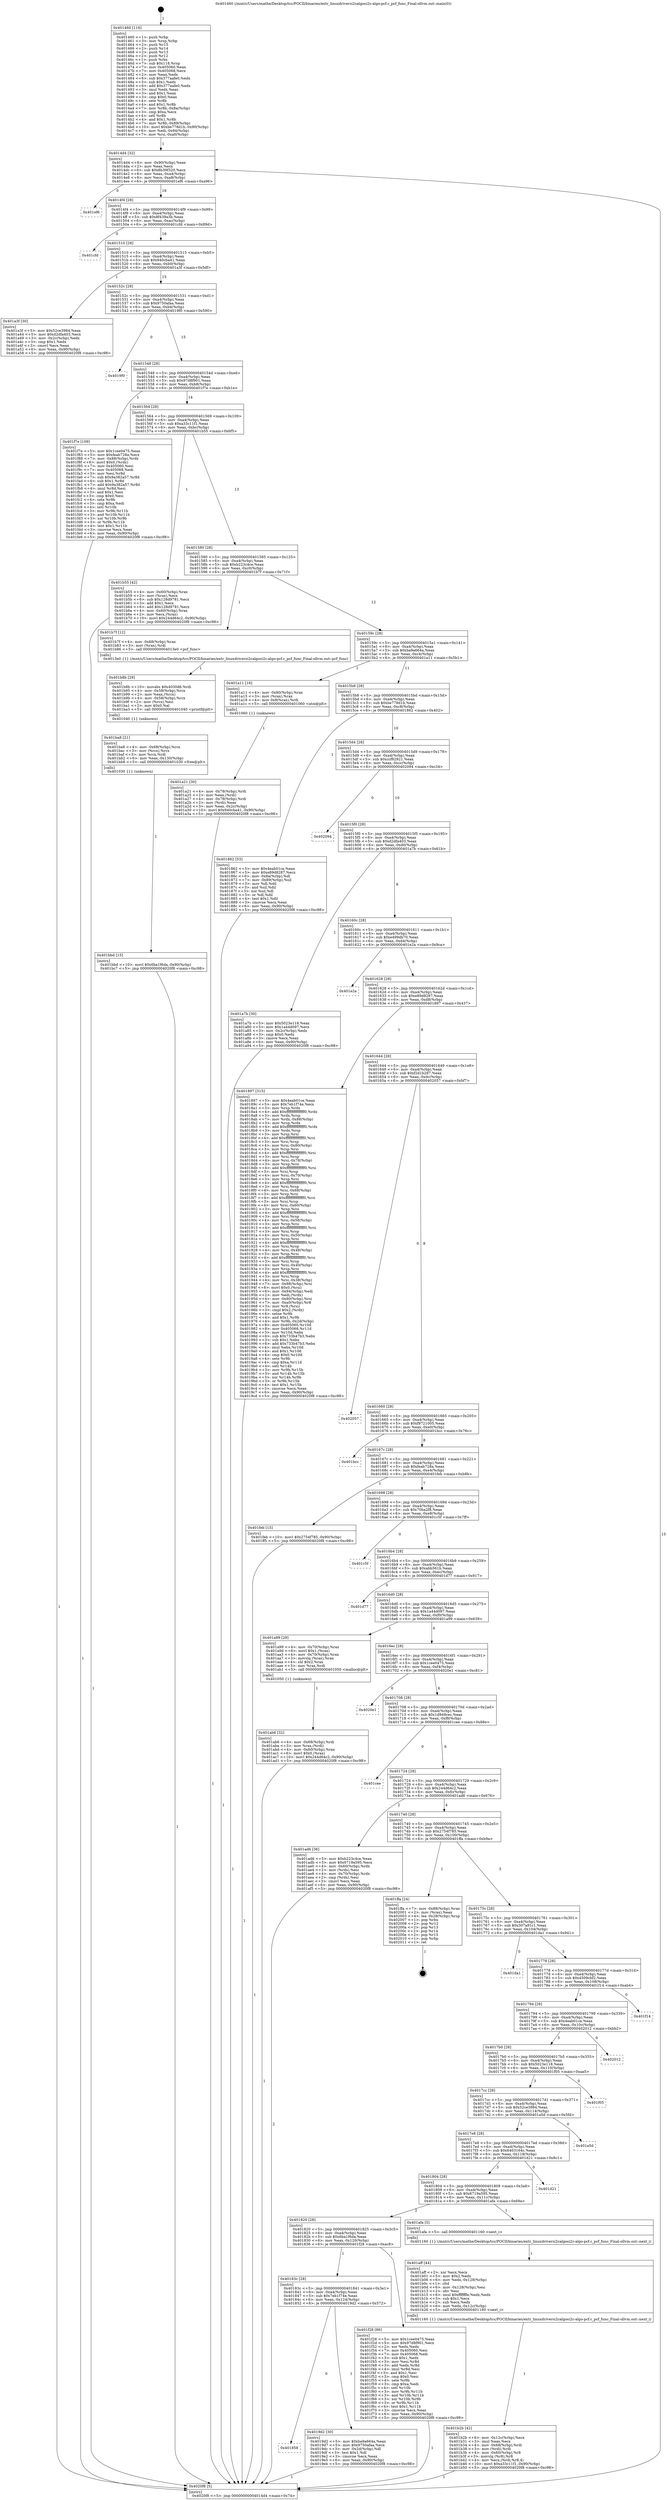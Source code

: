 digraph "0x401460" {
  label = "0x401460 (/mnt/c/Users/mathe/Desktop/tcc/POCII/binaries/extr_linuxdriversi2calgosi2c-algo-pcf.c_pcf_func_Final-ollvm.out::main(0))"
  labelloc = "t"
  node[shape=record]

  Entry [label="",width=0.3,height=0.3,shape=circle,fillcolor=black,style=filled]
  "0x4014d4" [label="{
     0x4014d4 [32]\l
     | [instrs]\l
     &nbsp;&nbsp;0x4014d4 \<+6\>: mov -0x90(%rbp),%eax\l
     &nbsp;&nbsp;0x4014da \<+2\>: mov %eax,%ecx\l
     &nbsp;&nbsp;0x4014dc \<+6\>: sub $0x8b39f320,%ecx\l
     &nbsp;&nbsp;0x4014e2 \<+6\>: mov %eax,-0xa4(%rbp)\l
     &nbsp;&nbsp;0x4014e8 \<+6\>: mov %ecx,-0xa8(%rbp)\l
     &nbsp;&nbsp;0x4014ee \<+6\>: je 0000000000401ef6 \<main+0xa96\>\l
  }"]
  "0x401ef6" [label="{
     0x401ef6\l
  }", style=dashed]
  "0x4014f4" [label="{
     0x4014f4 [28]\l
     | [instrs]\l
     &nbsp;&nbsp;0x4014f4 \<+5\>: jmp 00000000004014f9 \<main+0x99\>\l
     &nbsp;&nbsp;0x4014f9 \<+6\>: mov -0xa4(%rbp),%eax\l
     &nbsp;&nbsp;0x4014ff \<+5\>: sub $0x8f439a3b,%eax\l
     &nbsp;&nbsp;0x401504 \<+6\>: mov %eax,-0xac(%rbp)\l
     &nbsp;&nbsp;0x40150a \<+6\>: je 0000000000401cfd \<main+0x89d\>\l
  }"]
  Exit [label="",width=0.3,height=0.3,shape=circle,fillcolor=black,style=filled,peripheries=2]
  "0x401cfd" [label="{
     0x401cfd\l
  }", style=dashed]
  "0x401510" [label="{
     0x401510 [28]\l
     | [instrs]\l
     &nbsp;&nbsp;0x401510 \<+5\>: jmp 0000000000401515 \<main+0xb5\>\l
     &nbsp;&nbsp;0x401515 \<+6\>: mov -0xa4(%rbp),%eax\l
     &nbsp;&nbsp;0x40151b \<+5\>: sub $0x940cba41,%eax\l
     &nbsp;&nbsp;0x401520 \<+6\>: mov %eax,-0xb0(%rbp)\l
     &nbsp;&nbsp;0x401526 \<+6\>: je 0000000000401a3f \<main+0x5df\>\l
  }"]
  "0x401bbd" [label="{
     0x401bbd [15]\l
     | [instrs]\l
     &nbsp;&nbsp;0x401bbd \<+10\>: movl $0x6ba1f6da,-0x90(%rbp)\l
     &nbsp;&nbsp;0x401bc7 \<+5\>: jmp 00000000004020f8 \<main+0xc98\>\l
  }"]
  "0x401a3f" [label="{
     0x401a3f [30]\l
     | [instrs]\l
     &nbsp;&nbsp;0x401a3f \<+5\>: mov $0x52ce3984,%eax\l
     &nbsp;&nbsp;0x401a44 \<+5\>: mov $0xd2dfa403,%ecx\l
     &nbsp;&nbsp;0x401a49 \<+3\>: mov -0x2c(%rbp),%edx\l
     &nbsp;&nbsp;0x401a4c \<+3\>: cmp $0x1,%edx\l
     &nbsp;&nbsp;0x401a4f \<+3\>: cmovl %ecx,%eax\l
     &nbsp;&nbsp;0x401a52 \<+6\>: mov %eax,-0x90(%rbp)\l
     &nbsp;&nbsp;0x401a58 \<+5\>: jmp 00000000004020f8 \<main+0xc98\>\l
  }"]
  "0x40152c" [label="{
     0x40152c [28]\l
     | [instrs]\l
     &nbsp;&nbsp;0x40152c \<+5\>: jmp 0000000000401531 \<main+0xd1\>\l
     &nbsp;&nbsp;0x401531 \<+6\>: mov -0xa4(%rbp),%eax\l
     &nbsp;&nbsp;0x401537 \<+5\>: sub $0x9750afaa,%eax\l
     &nbsp;&nbsp;0x40153c \<+6\>: mov %eax,-0xb4(%rbp)\l
     &nbsp;&nbsp;0x401542 \<+6\>: je 00000000004019f0 \<main+0x590\>\l
  }"]
  "0x401ba8" [label="{
     0x401ba8 [21]\l
     | [instrs]\l
     &nbsp;&nbsp;0x401ba8 \<+4\>: mov -0x68(%rbp),%rcx\l
     &nbsp;&nbsp;0x401bac \<+3\>: mov (%rcx),%rcx\l
     &nbsp;&nbsp;0x401baf \<+3\>: mov %rcx,%rdi\l
     &nbsp;&nbsp;0x401bb2 \<+6\>: mov %eax,-0x130(%rbp)\l
     &nbsp;&nbsp;0x401bb8 \<+5\>: call 0000000000401030 \<free@plt\>\l
     | [calls]\l
     &nbsp;&nbsp;0x401030 \{1\} (unknown)\l
  }"]
  "0x4019f0" [label="{
     0x4019f0\l
  }", style=dashed]
  "0x401548" [label="{
     0x401548 [28]\l
     | [instrs]\l
     &nbsp;&nbsp;0x401548 \<+5\>: jmp 000000000040154d \<main+0xed\>\l
     &nbsp;&nbsp;0x40154d \<+6\>: mov -0xa4(%rbp),%eax\l
     &nbsp;&nbsp;0x401553 \<+5\>: sub $0x97d8f901,%eax\l
     &nbsp;&nbsp;0x401558 \<+6\>: mov %eax,-0xb8(%rbp)\l
     &nbsp;&nbsp;0x40155e \<+6\>: je 0000000000401f7e \<main+0xb1e\>\l
  }"]
  "0x401b8b" [label="{
     0x401b8b [29]\l
     | [instrs]\l
     &nbsp;&nbsp;0x401b8b \<+10\>: movabs $0x4030d6,%rdi\l
     &nbsp;&nbsp;0x401b95 \<+4\>: mov -0x58(%rbp),%rcx\l
     &nbsp;&nbsp;0x401b99 \<+2\>: mov %eax,(%rcx)\l
     &nbsp;&nbsp;0x401b9b \<+4\>: mov -0x58(%rbp),%rcx\l
     &nbsp;&nbsp;0x401b9f \<+2\>: mov (%rcx),%esi\l
     &nbsp;&nbsp;0x401ba1 \<+2\>: mov $0x0,%al\l
     &nbsp;&nbsp;0x401ba3 \<+5\>: call 0000000000401040 \<printf@plt\>\l
     | [calls]\l
     &nbsp;&nbsp;0x401040 \{1\} (unknown)\l
  }"]
  "0x401f7e" [label="{
     0x401f7e [109]\l
     | [instrs]\l
     &nbsp;&nbsp;0x401f7e \<+5\>: mov $0x1cee0475,%eax\l
     &nbsp;&nbsp;0x401f83 \<+5\>: mov $0xfeab728a,%ecx\l
     &nbsp;&nbsp;0x401f88 \<+7\>: mov -0x88(%rbp),%rdx\l
     &nbsp;&nbsp;0x401f8f \<+6\>: movl $0x0,(%rdx)\l
     &nbsp;&nbsp;0x401f95 \<+7\>: mov 0x405060,%esi\l
     &nbsp;&nbsp;0x401f9c \<+7\>: mov 0x405068,%edi\l
     &nbsp;&nbsp;0x401fa3 \<+3\>: mov %esi,%r8d\l
     &nbsp;&nbsp;0x401fa6 \<+7\>: sub $0x9a382a57,%r8d\l
     &nbsp;&nbsp;0x401fad \<+4\>: sub $0x1,%r8d\l
     &nbsp;&nbsp;0x401fb1 \<+7\>: add $0x9a382a57,%r8d\l
     &nbsp;&nbsp;0x401fb8 \<+4\>: imul %r8d,%esi\l
     &nbsp;&nbsp;0x401fbc \<+3\>: and $0x1,%esi\l
     &nbsp;&nbsp;0x401fbf \<+3\>: cmp $0x0,%esi\l
     &nbsp;&nbsp;0x401fc2 \<+4\>: sete %r9b\l
     &nbsp;&nbsp;0x401fc6 \<+3\>: cmp $0xa,%edi\l
     &nbsp;&nbsp;0x401fc9 \<+4\>: setl %r10b\l
     &nbsp;&nbsp;0x401fcd \<+3\>: mov %r9b,%r11b\l
     &nbsp;&nbsp;0x401fd0 \<+3\>: and %r10b,%r11b\l
     &nbsp;&nbsp;0x401fd3 \<+3\>: xor %r10b,%r9b\l
     &nbsp;&nbsp;0x401fd6 \<+3\>: or %r9b,%r11b\l
     &nbsp;&nbsp;0x401fd9 \<+4\>: test $0x1,%r11b\l
     &nbsp;&nbsp;0x401fdd \<+3\>: cmovne %ecx,%eax\l
     &nbsp;&nbsp;0x401fe0 \<+6\>: mov %eax,-0x90(%rbp)\l
     &nbsp;&nbsp;0x401fe6 \<+5\>: jmp 00000000004020f8 \<main+0xc98\>\l
  }"]
  "0x401564" [label="{
     0x401564 [28]\l
     | [instrs]\l
     &nbsp;&nbsp;0x401564 \<+5\>: jmp 0000000000401569 \<main+0x109\>\l
     &nbsp;&nbsp;0x401569 \<+6\>: mov -0xa4(%rbp),%eax\l
     &nbsp;&nbsp;0x40156f \<+5\>: sub $0xa33c11f1,%eax\l
     &nbsp;&nbsp;0x401574 \<+6\>: mov %eax,-0xbc(%rbp)\l
     &nbsp;&nbsp;0x40157a \<+6\>: je 0000000000401b55 \<main+0x6f5\>\l
  }"]
  "0x401b2b" [label="{
     0x401b2b [42]\l
     | [instrs]\l
     &nbsp;&nbsp;0x401b2b \<+6\>: mov -0x12c(%rbp),%ecx\l
     &nbsp;&nbsp;0x401b31 \<+3\>: imul %eax,%ecx\l
     &nbsp;&nbsp;0x401b34 \<+4\>: mov -0x68(%rbp),%rdi\l
     &nbsp;&nbsp;0x401b38 \<+3\>: mov (%rdi),%rdi\l
     &nbsp;&nbsp;0x401b3b \<+4\>: mov -0x60(%rbp),%r8\l
     &nbsp;&nbsp;0x401b3f \<+3\>: movslq (%r8),%r8\l
     &nbsp;&nbsp;0x401b42 \<+4\>: mov %ecx,(%rdi,%r8,4)\l
     &nbsp;&nbsp;0x401b46 \<+10\>: movl $0xa33c11f1,-0x90(%rbp)\l
     &nbsp;&nbsp;0x401b50 \<+5\>: jmp 00000000004020f8 \<main+0xc98\>\l
  }"]
  "0x401b55" [label="{
     0x401b55 [42]\l
     | [instrs]\l
     &nbsp;&nbsp;0x401b55 \<+4\>: mov -0x60(%rbp),%rax\l
     &nbsp;&nbsp;0x401b59 \<+2\>: mov (%rax),%ecx\l
     &nbsp;&nbsp;0x401b5b \<+6\>: sub $0x128d9781,%ecx\l
     &nbsp;&nbsp;0x401b61 \<+3\>: add $0x1,%ecx\l
     &nbsp;&nbsp;0x401b64 \<+6\>: add $0x128d9781,%ecx\l
     &nbsp;&nbsp;0x401b6a \<+4\>: mov -0x60(%rbp),%rax\l
     &nbsp;&nbsp;0x401b6e \<+2\>: mov %ecx,(%rax)\l
     &nbsp;&nbsp;0x401b70 \<+10\>: movl $0x244d64c2,-0x90(%rbp)\l
     &nbsp;&nbsp;0x401b7a \<+5\>: jmp 00000000004020f8 \<main+0xc98\>\l
  }"]
  "0x401580" [label="{
     0x401580 [28]\l
     | [instrs]\l
     &nbsp;&nbsp;0x401580 \<+5\>: jmp 0000000000401585 \<main+0x125\>\l
     &nbsp;&nbsp;0x401585 \<+6\>: mov -0xa4(%rbp),%eax\l
     &nbsp;&nbsp;0x40158b \<+5\>: sub $0xb223c4ce,%eax\l
     &nbsp;&nbsp;0x401590 \<+6\>: mov %eax,-0xc0(%rbp)\l
     &nbsp;&nbsp;0x401596 \<+6\>: je 0000000000401b7f \<main+0x71f\>\l
  }"]
  "0x401aff" [label="{
     0x401aff [44]\l
     | [instrs]\l
     &nbsp;&nbsp;0x401aff \<+2\>: xor %ecx,%ecx\l
     &nbsp;&nbsp;0x401b01 \<+5\>: mov $0x2,%edx\l
     &nbsp;&nbsp;0x401b06 \<+6\>: mov %edx,-0x128(%rbp)\l
     &nbsp;&nbsp;0x401b0c \<+1\>: cltd\l
     &nbsp;&nbsp;0x401b0d \<+6\>: mov -0x128(%rbp),%esi\l
     &nbsp;&nbsp;0x401b13 \<+2\>: idiv %esi\l
     &nbsp;&nbsp;0x401b15 \<+6\>: imul $0xfffffffe,%edx,%edx\l
     &nbsp;&nbsp;0x401b1b \<+3\>: sub $0x1,%ecx\l
     &nbsp;&nbsp;0x401b1e \<+2\>: sub %ecx,%edx\l
     &nbsp;&nbsp;0x401b20 \<+6\>: mov %edx,-0x12c(%rbp)\l
     &nbsp;&nbsp;0x401b26 \<+5\>: call 0000000000401160 \<next_i\>\l
     | [calls]\l
     &nbsp;&nbsp;0x401160 \{1\} (/mnt/c/Users/mathe/Desktop/tcc/POCII/binaries/extr_linuxdriversi2calgosi2c-algo-pcf.c_pcf_func_Final-ollvm.out::next_i)\l
  }"]
  "0x401b7f" [label="{
     0x401b7f [12]\l
     | [instrs]\l
     &nbsp;&nbsp;0x401b7f \<+4\>: mov -0x68(%rbp),%rax\l
     &nbsp;&nbsp;0x401b83 \<+3\>: mov (%rax),%rdi\l
     &nbsp;&nbsp;0x401b86 \<+5\>: call 00000000004013e0 \<pcf_func\>\l
     | [calls]\l
     &nbsp;&nbsp;0x4013e0 \{1\} (/mnt/c/Users/mathe/Desktop/tcc/POCII/binaries/extr_linuxdriversi2calgosi2c-algo-pcf.c_pcf_func_Final-ollvm.out::pcf_func)\l
  }"]
  "0x40159c" [label="{
     0x40159c [28]\l
     | [instrs]\l
     &nbsp;&nbsp;0x40159c \<+5\>: jmp 00000000004015a1 \<main+0x141\>\l
     &nbsp;&nbsp;0x4015a1 \<+6\>: mov -0xa4(%rbp),%eax\l
     &nbsp;&nbsp;0x4015a7 \<+5\>: sub $0xba9a664a,%eax\l
     &nbsp;&nbsp;0x4015ac \<+6\>: mov %eax,-0xc4(%rbp)\l
     &nbsp;&nbsp;0x4015b2 \<+6\>: je 0000000000401a11 \<main+0x5b1\>\l
  }"]
  "0x401ab6" [label="{
     0x401ab6 [32]\l
     | [instrs]\l
     &nbsp;&nbsp;0x401ab6 \<+4\>: mov -0x68(%rbp),%rdi\l
     &nbsp;&nbsp;0x401aba \<+3\>: mov %rax,(%rdi)\l
     &nbsp;&nbsp;0x401abd \<+4\>: mov -0x60(%rbp),%rax\l
     &nbsp;&nbsp;0x401ac1 \<+6\>: movl $0x0,(%rax)\l
     &nbsp;&nbsp;0x401ac7 \<+10\>: movl $0x244d64c2,-0x90(%rbp)\l
     &nbsp;&nbsp;0x401ad1 \<+5\>: jmp 00000000004020f8 \<main+0xc98\>\l
  }"]
  "0x401a11" [label="{
     0x401a11 [16]\l
     | [instrs]\l
     &nbsp;&nbsp;0x401a11 \<+4\>: mov -0x80(%rbp),%rax\l
     &nbsp;&nbsp;0x401a15 \<+3\>: mov (%rax),%rax\l
     &nbsp;&nbsp;0x401a18 \<+4\>: mov 0x8(%rax),%rdi\l
     &nbsp;&nbsp;0x401a1c \<+5\>: call 0000000000401060 \<atoi@plt\>\l
     | [calls]\l
     &nbsp;&nbsp;0x401060 \{1\} (unknown)\l
  }"]
  "0x4015b8" [label="{
     0x4015b8 [28]\l
     | [instrs]\l
     &nbsp;&nbsp;0x4015b8 \<+5\>: jmp 00000000004015bd \<main+0x15d\>\l
     &nbsp;&nbsp;0x4015bd \<+6\>: mov -0xa4(%rbp),%eax\l
     &nbsp;&nbsp;0x4015c3 \<+5\>: sub $0xbe778d1b,%eax\l
     &nbsp;&nbsp;0x4015c8 \<+6\>: mov %eax,-0xc8(%rbp)\l
     &nbsp;&nbsp;0x4015ce \<+6\>: je 0000000000401862 \<main+0x402\>\l
  }"]
  "0x401a21" [label="{
     0x401a21 [30]\l
     | [instrs]\l
     &nbsp;&nbsp;0x401a21 \<+4\>: mov -0x78(%rbp),%rdi\l
     &nbsp;&nbsp;0x401a25 \<+2\>: mov %eax,(%rdi)\l
     &nbsp;&nbsp;0x401a27 \<+4\>: mov -0x78(%rbp),%rdi\l
     &nbsp;&nbsp;0x401a2b \<+2\>: mov (%rdi),%eax\l
     &nbsp;&nbsp;0x401a2d \<+3\>: mov %eax,-0x2c(%rbp)\l
     &nbsp;&nbsp;0x401a30 \<+10\>: movl $0x940cba41,-0x90(%rbp)\l
     &nbsp;&nbsp;0x401a3a \<+5\>: jmp 00000000004020f8 \<main+0xc98\>\l
  }"]
  "0x401862" [label="{
     0x401862 [53]\l
     | [instrs]\l
     &nbsp;&nbsp;0x401862 \<+5\>: mov $0x4eab01ce,%eax\l
     &nbsp;&nbsp;0x401867 \<+5\>: mov $0xe89d8287,%ecx\l
     &nbsp;&nbsp;0x40186c \<+6\>: mov -0x8a(%rbp),%dl\l
     &nbsp;&nbsp;0x401872 \<+7\>: mov -0x89(%rbp),%sil\l
     &nbsp;&nbsp;0x401879 \<+3\>: mov %dl,%dil\l
     &nbsp;&nbsp;0x40187c \<+3\>: and %sil,%dil\l
     &nbsp;&nbsp;0x40187f \<+3\>: xor %sil,%dl\l
     &nbsp;&nbsp;0x401882 \<+3\>: or %dl,%dil\l
     &nbsp;&nbsp;0x401885 \<+4\>: test $0x1,%dil\l
     &nbsp;&nbsp;0x401889 \<+3\>: cmovne %ecx,%eax\l
     &nbsp;&nbsp;0x40188c \<+6\>: mov %eax,-0x90(%rbp)\l
     &nbsp;&nbsp;0x401892 \<+5\>: jmp 00000000004020f8 \<main+0xc98\>\l
  }"]
  "0x4015d4" [label="{
     0x4015d4 [28]\l
     | [instrs]\l
     &nbsp;&nbsp;0x4015d4 \<+5\>: jmp 00000000004015d9 \<main+0x179\>\l
     &nbsp;&nbsp;0x4015d9 \<+6\>: mov -0xa4(%rbp),%eax\l
     &nbsp;&nbsp;0x4015df \<+5\>: sub $0xccf82921,%eax\l
     &nbsp;&nbsp;0x4015e4 \<+6\>: mov %eax,-0xcc(%rbp)\l
     &nbsp;&nbsp;0x4015ea \<+6\>: je 0000000000402094 \<main+0xc34\>\l
  }"]
  "0x4020f8" [label="{
     0x4020f8 [5]\l
     | [instrs]\l
     &nbsp;&nbsp;0x4020f8 \<+5\>: jmp 00000000004014d4 \<main+0x74\>\l
  }"]
  "0x401460" [label="{
     0x401460 [116]\l
     | [instrs]\l
     &nbsp;&nbsp;0x401460 \<+1\>: push %rbp\l
     &nbsp;&nbsp;0x401461 \<+3\>: mov %rsp,%rbp\l
     &nbsp;&nbsp;0x401464 \<+2\>: push %r15\l
     &nbsp;&nbsp;0x401466 \<+2\>: push %r14\l
     &nbsp;&nbsp;0x401468 \<+2\>: push %r13\l
     &nbsp;&nbsp;0x40146a \<+2\>: push %r12\l
     &nbsp;&nbsp;0x40146c \<+1\>: push %rbx\l
     &nbsp;&nbsp;0x40146d \<+7\>: sub $0x118,%rsp\l
     &nbsp;&nbsp;0x401474 \<+7\>: mov 0x405060,%eax\l
     &nbsp;&nbsp;0x40147b \<+7\>: mov 0x405068,%ecx\l
     &nbsp;&nbsp;0x401482 \<+2\>: mov %eax,%edx\l
     &nbsp;&nbsp;0x401484 \<+6\>: sub $0x377aafe0,%edx\l
     &nbsp;&nbsp;0x40148a \<+3\>: sub $0x1,%edx\l
     &nbsp;&nbsp;0x40148d \<+6\>: add $0x377aafe0,%edx\l
     &nbsp;&nbsp;0x401493 \<+3\>: imul %edx,%eax\l
     &nbsp;&nbsp;0x401496 \<+3\>: and $0x1,%eax\l
     &nbsp;&nbsp;0x401499 \<+3\>: cmp $0x0,%eax\l
     &nbsp;&nbsp;0x40149c \<+4\>: sete %r8b\l
     &nbsp;&nbsp;0x4014a0 \<+4\>: and $0x1,%r8b\l
     &nbsp;&nbsp;0x4014a4 \<+7\>: mov %r8b,-0x8a(%rbp)\l
     &nbsp;&nbsp;0x4014ab \<+3\>: cmp $0xa,%ecx\l
     &nbsp;&nbsp;0x4014ae \<+4\>: setl %r8b\l
     &nbsp;&nbsp;0x4014b2 \<+4\>: and $0x1,%r8b\l
     &nbsp;&nbsp;0x4014b6 \<+7\>: mov %r8b,-0x89(%rbp)\l
     &nbsp;&nbsp;0x4014bd \<+10\>: movl $0xbe778d1b,-0x90(%rbp)\l
     &nbsp;&nbsp;0x4014c7 \<+6\>: mov %edi,-0x94(%rbp)\l
     &nbsp;&nbsp;0x4014cd \<+7\>: mov %rsi,-0xa0(%rbp)\l
  }"]
  "0x401858" [label="{
     0x401858\l
  }", style=dashed]
  "0x402094" [label="{
     0x402094\l
  }", style=dashed]
  "0x4015f0" [label="{
     0x4015f0 [28]\l
     | [instrs]\l
     &nbsp;&nbsp;0x4015f0 \<+5\>: jmp 00000000004015f5 \<main+0x195\>\l
     &nbsp;&nbsp;0x4015f5 \<+6\>: mov -0xa4(%rbp),%eax\l
     &nbsp;&nbsp;0x4015fb \<+5\>: sub $0xd2dfa403,%eax\l
     &nbsp;&nbsp;0x401600 \<+6\>: mov %eax,-0xd0(%rbp)\l
     &nbsp;&nbsp;0x401606 \<+6\>: je 0000000000401a7b \<main+0x61b\>\l
  }"]
  "0x4019d2" [label="{
     0x4019d2 [30]\l
     | [instrs]\l
     &nbsp;&nbsp;0x4019d2 \<+5\>: mov $0xba9a664a,%eax\l
     &nbsp;&nbsp;0x4019d7 \<+5\>: mov $0x9750afaa,%ecx\l
     &nbsp;&nbsp;0x4019dc \<+3\>: mov -0x2d(%rbp),%dl\l
     &nbsp;&nbsp;0x4019df \<+3\>: test $0x1,%dl\l
     &nbsp;&nbsp;0x4019e2 \<+3\>: cmovne %ecx,%eax\l
     &nbsp;&nbsp;0x4019e5 \<+6\>: mov %eax,-0x90(%rbp)\l
     &nbsp;&nbsp;0x4019eb \<+5\>: jmp 00000000004020f8 \<main+0xc98\>\l
  }"]
  "0x401a7b" [label="{
     0x401a7b [30]\l
     | [instrs]\l
     &nbsp;&nbsp;0x401a7b \<+5\>: mov $0x5023e118,%eax\l
     &nbsp;&nbsp;0x401a80 \<+5\>: mov $0x1a44d097,%ecx\l
     &nbsp;&nbsp;0x401a85 \<+3\>: mov -0x2c(%rbp),%edx\l
     &nbsp;&nbsp;0x401a88 \<+3\>: cmp $0x0,%edx\l
     &nbsp;&nbsp;0x401a8b \<+3\>: cmove %ecx,%eax\l
     &nbsp;&nbsp;0x401a8e \<+6\>: mov %eax,-0x90(%rbp)\l
     &nbsp;&nbsp;0x401a94 \<+5\>: jmp 00000000004020f8 \<main+0xc98\>\l
  }"]
  "0x40160c" [label="{
     0x40160c [28]\l
     | [instrs]\l
     &nbsp;&nbsp;0x40160c \<+5\>: jmp 0000000000401611 \<main+0x1b1\>\l
     &nbsp;&nbsp;0x401611 \<+6\>: mov -0xa4(%rbp),%eax\l
     &nbsp;&nbsp;0x401617 \<+5\>: sub $0xe499db70,%eax\l
     &nbsp;&nbsp;0x40161c \<+6\>: mov %eax,-0xd4(%rbp)\l
     &nbsp;&nbsp;0x401622 \<+6\>: je 0000000000401e2a \<main+0x9ca\>\l
  }"]
  "0x40183c" [label="{
     0x40183c [28]\l
     | [instrs]\l
     &nbsp;&nbsp;0x40183c \<+5\>: jmp 0000000000401841 \<main+0x3e1\>\l
     &nbsp;&nbsp;0x401841 \<+6\>: mov -0xa4(%rbp),%eax\l
     &nbsp;&nbsp;0x401847 \<+5\>: sub $0x7eb1f74e,%eax\l
     &nbsp;&nbsp;0x40184c \<+6\>: mov %eax,-0x124(%rbp)\l
     &nbsp;&nbsp;0x401852 \<+6\>: je 00000000004019d2 \<main+0x572\>\l
  }"]
  "0x401e2a" [label="{
     0x401e2a\l
  }", style=dashed]
  "0x401628" [label="{
     0x401628 [28]\l
     | [instrs]\l
     &nbsp;&nbsp;0x401628 \<+5\>: jmp 000000000040162d \<main+0x1cd\>\l
     &nbsp;&nbsp;0x40162d \<+6\>: mov -0xa4(%rbp),%eax\l
     &nbsp;&nbsp;0x401633 \<+5\>: sub $0xe89d8287,%eax\l
     &nbsp;&nbsp;0x401638 \<+6\>: mov %eax,-0xd8(%rbp)\l
     &nbsp;&nbsp;0x40163e \<+6\>: je 0000000000401897 \<main+0x437\>\l
  }"]
  "0x401f28" [label="{
     0x401f28 [86]\l
     | [instrs]\l
     &nbsp;&nbsp;0x401f28 \<+5\>: mov $0x1cee0475,%eax\l
     &nbsp;&nbsp;0x401f2d \<+5\>: mov $0x97d8f901,%ecx\l
     &nbsp;&nbsp;0x401f32 \<+2\>: xor %edx,%edx\l
     &nbsp;&nbsp;0x401f34 \<+7\>: mov 0x405060,%esi\l
     &nbsp;&nbsp;0x401f3b \<+7\>: mov 0x405068,%edi\l
     &nbsp;&nbsp;0x401f42 \<+3\>: sub $0x1,%edx\l
     &nbsp;&nbsp;0x401f45 \<+3\>: mov %esi,%r8d\l
     &nbsp;&nbsp;0x401f48 \<+3\>: add %edx,%r8d\l
     &nbsp;&nbsp;0x401f4b \<+4\>: imul %r8d,%esi\l
     &nbsp;&nbsp;0x401f4f \<+3\>: and $0x1,%esi\l
     &nbsp;&nbsp;0x401f52 \<+3\>: cmp $0x0,%esi\l
     &nbsp;&nbsp;0x401f55 \<+4\>: sete %r9b\l
     &nbsp;&nbsp;0x401f59 \<+3\>: cmp $0xa,%edi\l
     &nbsp;&nbsp;0x401f5c \<+4\>: setl %r10b\l
     &nbsp;&nbsp;0x401f60 \<+3\>: mov %r9b,%r11b\l
     &nbsp;&nbsp;0x401f63 \<+3\>: and %r10b,%r11b\l
     &nbsp;&nbsp;0x401f66 \<+3\>: xor %r10b,%r9b\l
     &nbsp;&nbsp;0x401f69 \<+3\>: or %r9b,%r11b\l
     &nbsp;&nbsp;0x401f6c \<+4\>: test $0x1,%r11b\l
     &nbsp;&nbsp;0x401f70 \<+3\>: cmovne %ecx,%eax\l
     &nbsp;&nbsp;0x401f73 \<+6\>: mov %eax,-0x90(%rbp)\l
     &nbsp;&nbsp;0x401f79 \<+5\>: jmp 00000000004020f8 \<main+0xc98\>\l
  }"]
  "0x401897" [label="{
     0x401897 [315]\l
     | [instrs]\l
     &nbsp;&nbsp;0x401897 \<+5\>: mov $0x4eab01ce,%eax\l
     &nbsp;&nbsp;0x40189c \<+5\>: mov $0x7eb1f74e,%ecx\l
     &nbsp;&nbsp;0x4018a1 \<+3\>: mov %rsp,%rdx\l
     &nbsp;&nbsp;0x4018a4 \<+4\>: add $0xfffffffffffffff0,%rdx\l
     &nbsp;&nbsp;0x4018a8 \<+3\>: mov %rdx,%rsp\l
     &nbsp;&nbsp;0x4018ab \<+7\>: mov %rdx,-0x88(%rbp)\l
     &nbsp;&nbsp;0x4018b2 \<+3\>: mov %rsp,%rdx\l
     &nbsp;&nbsp;0x4018b5 \<+4\>: add $0xfffffffffffffff0,%rdx\l
     &nbsp;&nbsp;0x4018b9 \<+3\>: mov %rdx,%rsp\l
     &nbsp;&nbsp;0x4018bc \<+3\>: mov %rsp,%rsi\l
     &nbsp;&nbsp;0x4018bf \<+4\>: add $0xfffffffffffffff0,%rsi\l
     &nbsp;&nbsp;0x4018c3 \<+3\>: mov %rsi,%rsp\l
     &nbsp;&nbsp;0x4018c6 \<+4\>: mov %rsi,-0x80(%rbp)\l
     &nbsp;&nbsp;0x4018ca \<+3\>: mov %rsp,%rsi\l
     &nbsp;&nbsp;0x4018cd \<+4\>: add $0xfffffffffffffff0,%rsi\l
     &nbsp;&nbsp;0x4018d1 \<+3\>: mov %rsi,%rsp\l
     &nbsp;&nbsp;0x4018d4 \<+4\>: mov %rsi,-0x78(%rbp)\l
     &nbsp;&nbsp;0x4018d8 \<+3\>: mov %rsp,%rsi\l
     &nbsp;&nbsp;0x4018db \<+4\>: add $0xfffffffffffffff0,%rsi\l
     &nbsp;&nbsp;0x4018df \<+3\>: mov %rsi,%rsp\l
     &nbsp;&nbsp;0x4018e2 \<+4\>: mov %rsi,-0x70(%rbp)\l
     &nbsp;&nbsp;0x4018e6 \<+3\>: mov %rsp,%rsi\l
     &nbsp;&nbsp;0x4018e9 \<+4\>: add $0xfffffffffffffff0,%rsi\l
     &nbsp;&nbsp;0x4018ed \<+3\>: mov %rsi,%rsp\l
     &nbsp;&nbsp;0x4018f0 \<+4\>: mov %rsi,-0x68(%rbp)\l
     &nbsp;&nbsp;0x4018f4 \<+3\>: mov %rsp,%rsi\l
     &nbsp;&nbsp;0x4018f7 \<+4\>: add $0xfffffffffffffff0,%rsi\l
     &nbsp;&nbsp;0x4018fb \<+3\>: mov %rsi,%rsp\l
     &nbsp;&nbsp;0x4018fe \<+4\>: mov %rsi,-0x60(%rbp)\l
     &nbsp;&nbsp;0x401902 \<+3\>: mov %rsp,%rsi\l
     &nbsp;&nbsp;0x401905 \<+4\>: add $0xfffffffffffffff0,%rsi\l
     &nbsp;&nbsp;0x401909 \<+3\>: mov %rsi,%rsp\l
     &nbsp;&nbsp;0x40190c \<+4\>: mov %rsi,-0x58(%rbp)\l
     &nbsp;&nbsp;0x401910 \<+3\>: mov %rsp,%rsi\l
     &nbsp;&nbsp;0x401913 \<+4\>: add $0xfffffffffffffff0,%rsi\l
     &nbsp;&nbsp;0x401917 \<+3\>: mov %rsi,%rsp\l
     &nbsp;&nbsp;0x40191a \<+4\>: mov %rsi,-0x50(%rbp)\l
     &nbsp;&nbsp;0x40191e \<+3\>: mov %rsp,%rsi\l
     &nbsp;&nbsp;0x401921 \<+4\>: add $0xfffffffffffffff0,%rsi\l
     &nbsp;&nbsp;0x401925 \<+3\>: mov %rsi,%rsp\l
     &nbsp;&nbsp;0x401928 \<+4\>: mov %rsi,-0x48(%rbp)\l
     &nbsp;&nbsp;0x40192c \<+3\>: mov %rsp,%rsi\l
     &nbsp;&nbsp;0x40192f \<+4\>: add $0xfffffffffffffff0,%rsi\l
     &nbsp;&nbsp;0x401933 \<+3\>: mov %rsi,%rsp\l
     &nbsp;&nbsp;0x401936 \<+4\>: mov %rsi,-0x40(%rbp)\l
     &nbsp;&nbsp;0x40193a \<+3\>: mov %rsp,%rsi\l
     &nbsp;&nbsp;0x40193d \<+4\>: add $0xfffffffffffffff0,%rsi\l
     &nbsp;&nbsp;0x401941 \<+3\>: mov %rsi,%rsp\l
     &nbsp;&nbsp;0x401944 \<+4\>: mov %rsi,-0x38(%rbp)\l
     &nbsp;&nbsp;0x401948 \<+7\>: mov -0x88(%rbp),%rsi\l
     &nbsp;&nbsp;0x40194f \<+6\>: movl $0x0,(%rsi)\l
     &nbsp;&nbsp;0x401955 \<+6\>: mov -0x94(%rbp),%edi\l
     &nbsp;&nbsp;0x40195b \<+2\>: mov %edi,(%rdx)\l
     &nbsp;&nbsp;0x40195d \<+4\>: mov -0x80(%rbp),%rsi\l
     &nbsp;&nbsp;0x401961 \<+7\>: mov -0xa0(%rbp),%r8\l
     &nbsp;&nbsp;0x401968 \<+3\>: mov %r8,(%rsi)\l
     &nbsp;&nbsp;0x40196b \<+3\>: cmpl $0x2,(%rdx)\l
     &nbsp;&nbsp;0x40196e \<+4\>: setne %r9b\l
     &nbsp;&nbsp;0x401972 \<+4\>: and $0x1,%r9b\l
     &nbsp;&nbsp;0x401976 \<+4\>: mov %r9b,-0x2d(%rbp)\l
     &nbsp;&nbsp;0x40197a \<+8\>: mov 0x405060,%r10d\l
     &nbsp;&nbsp;0x401982 \<+8\>: mov 0x405068,%r11d\l
     &nbsp;&nbsp;0x40198a \<+3\>: mov %r10d,%ebx\l
     &nbsp;&nbsp;0x40198d \<+6\>: sub $0x733b47b3,%ebx\l
     &nbsp;&nbsp;0x401993 \<+3\>: sub $0x1,%ebx\l
     &nbsp;&nbsp;0x401996 \<+6\>: add $0x733b47b3,%ebx\l
     &nbsp;&nbsp;0x40199c \<+4\>: imul %ebx,%r10d\l
     &nbsp;&nbsp;0x4019a0 \<+4\>: and $0x1,%r10d\l
     &nbsp;&nbsp;0x4019a4 \<+4\>: cmp $0x0,%r10d\l
     &nbsp;&nbsp;0x4019a8 \<+4\>: sete %r9b\l
     &nbsp;&nbsp;0x4019ac \<+4\>: cmp $0xa,%r11d\l
     &nbsp;&nbsp;0x4019b0 \<+4\>: setl %r14b\l
     &nbsp;&nbsp;0x4019b4 \<+3\>: mov %r9b,%r15b\l
     &nbsp;&nbsp;0x4019b7 \<+3\>: and %r14b,%r15b\l
     &nbsp;&nbsp;0x4019ba \<+3\>: xor %r14b,%r9b\l
     &nbsp;&nbsp;0x4019bd \<+3\>: or %r9b,%r15b\l
     &nbsp;&nbsp;0x4019c0 \<+4\>: test $0x1,%r15b\l
     &nbsp;&nbsp;0x4019c4 \<+3\>: cmovne %ecx,%eax\l
     &nbsp;&nbsp;0x4019c7 \<+6\>: mov %eax,-0x90(%rbp)\l
     &nbsp;&nbsp;0x4019cd \<+5\>: jmp 00000000004020f8 \<main+0xc98\>\l
  }"]
  "0x401644" [label="{
     0x401644 [28]\l
     | [instrs]\l
     &nbsp;&nbsp;0x401644 \<+5\>: jmp 0000000000401649 \<main+0x1e9\>\l
     &nbsp;&nbsp;0x401649 \<+6\>: mov -0xa4(%rbp),%eax\l
     &nbsp;&nbsp;0x40164f \<+5\>: sub $0xf2d1b287,%eax\l
     &nbsp;&nbsp;0x401654 \<+6\>: mov %eax,-0xdc(%rbp)\l
     &nbsp;&nbsp;0x40165a \<+6\>: je 0000000000402057 \<main+0xbf7\>\l
  }"]
  "0x401820" [label="{
     0x401820 [28]\l
     | [instrs]\l
     &nbsp;&nbsp;0x401820 \<+5\>: jmp 0000000000401825 \<main+0x3c5\>\l
     &nbsp;&nbsp;0x401825 \<+6\>: mov -0xa4(%rbp),%eax\l
     &nbsp;&nbsp;0x40182b \<+5\>: sub $0x6ba1f6da,%eax\l
     &nbsp;&nbsp;0x401830 \<+6\>: mov %eax,-0x120(%rbp)\l
     &nbsp;&nbsp;0x401836 \<+6\>: je 0000000000401f28 \<main+0xac8\>\l
  }"]
  "0x401afa" [label="{
     0x401afa [5]\l
     | [instrs]\l
     &nbsp;&nbsp;0x401afa \<+5\>: call 0000000000401160 \<next_i\>\l
     | [calls]\l
     &nbsp;&nbsp;0x401160 \{1\} (/mnt/c/Users/mathe/Desktop/tcc/POCII/binaries/extr_linuxdriversi2calgosi2c-algo-pcf.c_pcf_func_Final-ollvm.out::next_i)\l
  }"]
  "0x402057" [label="{
     0x402057\l
  }", style=dashed]
  "0x401660" [label="{
     0x401660 [28]\l
     | [instrs]\l
     &nbsp;&nbsp;0x401660 \<+5\>: jmp 0000000000401665 \<main+0x205\>\l
     &nbsp;&nbsp;0x401665 \<+6\>: mov -0xa4(%rbp),%eax\l
     &nbsp;&nbsp;0x40166b \<+5\>: sub $0xf9721005,%eax\l
     &nbsp;&nbsp;0x401670 \<+6\>: mov %eax,-0xe0(%rbp)\l
     &nbsp;&nbsp;0x401676 \<+6\>: je 0000000000401bcc \<main+0x76c\>\l
  }"]
  "0x401804" [label="{
     0x401804 [28]\l
     | [instrs]\l
     &nbsp;&nbsp;0x401804 \<+5\>: jmp 0000000000401809 \<main+0x3a9\>\l
     &nbsp;&nbsp;0x401809 \<+6\>: mov -0xa4(%rbp),%eax\l
     &nbsp;&nbsp;0x40180f \<+5\>: sub $0x6719a595,%eax\l
     &nbsp;&nbsp;0x401814 \<+6\>: mov %eax,-0x11c(%rbp)\l
     &nbsp;&nbsp;0x40181a \<+6\>: je 0000000000401afa \<main+0x69a\>\l
  }"]
  "0x401bcc" [label="{
     0x401bcc\l
  }", style=dashed]
  "0x40167c" [label="{
     0x40167c [28]\l
     | [instrs]\l
     &nbsp;&nbsp;0x40167c \<+5\>: jmp 0000000000401681 \<main+0x221\>\l
     &nbsp;&nbsp;0x401681 \<+6\>: mov -0xa4(%rbp),%eax\l
     &nbsp;&nbsp;0x401687 \<+5\>: sub $0xfeab728a,%eax\l
     &nbsp;&nbsp;0x40168c \<+6\>: mov %eax,-0xe4(%rbp)\l
     &nbsp;&nbsp;0x401692 \<+6\>: je 0000000000401feb \<main+0xb8b\>\l
  }"]
  "0x401d21" [label="{
     0x401d21\l
  }", style=dashed]
  "0x401feb" [label="{
     0x401feb [15]\l
     | [instrs]\l
     &nbsp;&nbsp;0x401feb \<+10\>: movl $0x2754f785,-0x90(%rbp)\l
     &nbsp;&nbsp;0x401ff5 \<+5\>: jmp 00000000004020f8 \<main+0xc98\>\l
  }"]
  "0x401698" [label="{
     0x401698 [28]\l
     | [instrs]\l
     &nbsp;&nbsp;0x401698 \<+5\>: jmp 000000000040169d \<main+0x23d\>\l
     &nbsp;&nbsp;0x40169d \<+6\>: mov -0xa4(%rbp),%eax\l
     &nbsp;&nbsp;0x4016a3 \<+5\>: sub $0x70ba2f8,%eax\l
     &nbsp;&nbsp;0x4016a8 \<+6\>: mov %eax,-0xe8(%rbp)\l
     &nbsp;&nbsp;0x4016ae \<+6\>: je 0000000000401c5f \<main+0x7ff\>\l
  }"]
  "0x4017e8" [label="{
     0x4017e8 [28]\l
     | [instrs]\l
     &nbsp;&nbsp;0x4017e8 \<+5\>: jmp 00000000004017ed \<main+0x38d\>\l
     &nbsp;&nbsp;0x4017ed \<+6\>: mov -0xa4(%rbp),%eax\l
     &nbsp;&nbsp;0x4017f3 \<+5\>: sub $0x6403164c,%eax\l
     &nbsp;&nbsp;0x4017f8 \<+6\>: mov %eax,-0x118(%rbp)\l
     &nbsp;&nbsp;0x4017fe \<+6\>: je 0000000000401d21 \<main+0x8c1\>\l
  }"]
  "0x401c5f" [label="{
     0x401c5f\l
  }", style=dashed]
  "0x4016b4" [label="{
     0x4016b4 [28]\l
     | [instrs]\l
     &nbsp;&nbsp;0x4016b4 \<+5\>: jmp 00000000004016b9 \<main+0x259\>\l
     &nbsp;&nbsp;0x4016b9 \<+6\>: mov -0xa4(%rbp),%eax\l
     &nbsp;&nbsp;0x4016bf \<+5\>: sub $0xabb561b,%eax\l
     &nbsp;&nbsp;0x4016c4 \<+6\>: mov %eax,-0xec(%rbp)\l
     &nbsp;&nbsp;0x4016ca \<+6\>: je 0000000000401d77 \<main+0x917\>\l
  }"]
  "0x401a5d" [label="{
     0x401a5d\l
  }", style=dashed]
  "0x401d77" [label="{
     0x401d77\l
  }", style=dashed]
  "0x4016d0" [label="{
     0x4016d0 [28]\l
     | [instrs]\l
     &nbsp;&nbsp;0x4016d0 \<+5\>: jmp 00000000004016d5 \<main+0x275\>\l
     &nbsp;&nbsp;0x4016d5 \<+6\>: mov -0xa4(%rbp),%eax\l
     &nbsp;&nbsp;0x4016db \<+5\>: sub $0x1a44d097,%eax\l
     &nbsp;&nbsp;0x4016e0 \<+6\>: mov %eax,-0xf0(%rbp)\l
     &nbsp;&nbsp;0x4016e6 \<+6\>: je 0000000000401a99 \<main+0x639\>\l
  }"]
  "0x4017cc" [label="{
     0x4017cc [28]\l
     | [instrs]\l
     &nbsp;&nbsp;0x4017cc \<+5\>: jmp 00000000004017d1 \<main+0x371\>\l
     &nbsp;&nbsp;0x4017d1 \<+6\>: mov -0xa4(%rbp),%eax\l
     &nbsp;&nbsp;0x4017d7 \<+5\>: sub $0x52ce3984,%eax\l
     &nbsp;&nbsp;0x4017dc \<+6\>: mov %eax,-0x114(%rbp)\l
     &nbsp;&nbsp;0x4017e2 \<+6\>: je 0000000000401a5d \<main+0x5fd\>\l
  }"]
  "0x401a99" [label="{
     0x401a99 [29]\l
     | [instrs]\l
     &nbsp;&nbsp;0x401a99 \<+4\>: mov -0x70(%rbp),%rax\l
     &nbsp;&nbsp;0x401a9d \<+6\>: movl $0x1,(%rax)\l
     &nbsp;&nbsp;0x401aa3 \<+4\>: mov -0x70(%rbp),%rax\l
     &nbsp;&nbsp;0x401aa7 \<+3\>: movslq (%rax),%rax\l
     &nbsp;&nbsp;0x401aaa \<+4\>: shl $0x2,%rax\l
     &nbsp;&nbsp;0x401aae \<+3\>: mov %rax,%rdi\l
     &nbsp;&nbsp;0x401ab1 \<+5\>: call 0000000000401050 \<malloc@plt\>\l
     | [calls]\l
     &nbsp;&nbsp;0x401050 \{1\} (unknown)\l
  }"]
  "0x4016ec" [label="{
     0x4016ec [28]\l
     | [instrs]\l
     &nbsp;&nbsp;0x4016ec \<+5\>: jmp 00000000004016f1 \<main+0x291\>\l
     &nbsp;&nbsp;0x4016f1 \<+6\>: mov -0xa4(%rbp),%eax\l
     &nbsp;&nbsp;0x4016f7 \<+5\>: sub $0x1cee0475,%eax\l
     &nbsp;&nbsp;0x4016fc \<+6\>: mov %eax,-0xf4(%rbp)\l
     &nbsp;&nbsp;0x401702 \<+6\>: je 00000000004020e1 \<main+0xc81\>\l
  }"]
  "0x401f05" [label="{
     0x401f05\l
  }", style=dashed]
  "0x4020e1" [label="{
     0x4020e1\l
  }", style=dashed]
  "0x401708" [label="{
     0x401708 [28]\l
     | [instrs]\l
     &nbsp;&nbsp;0x401708 \<+5\>: jmp 000000000040170d \<main+0x2ad\>\l
     &nbsp;&nbsp;0x40170d \<+6\>: mov -0xa4(%rbp),%eax\l
     &nbsp;&nbsp;0x401713 \<+5\>: sub $0x1d949cec,%eax\l
     &nbsp;&nbsp;0x401718 \<+6\>: mov %eax,-0xf8(%rbp)\l
     &nbsp;&nbsp;0x40171e \<+6\>: je 0000000000401cee \<main+0x88e\>\l
  }"]
  "0x4017b0" [label="{
     0x4017b0 [28]\l
     | [instrs]\l
     &nbsp;&nbsp;0x4017b0 \<+5\>: jmp 00000000004017b5 \<main+0x355\>\l
     &nbsp;&nbsp;0x4017b5 \<+6\>: mov -0xa4(%rbp),%eax\l
     &nbsp;&nbsp;0x4017bb \<+5\>: sub $0x5023e118,%eax\l
     &nbsp;&nbsp;0x4017c0 \<+6\>: mov %eax,-0x110(%rbp)\l
     &nbsp;&nbsp;0x4017c6 \<+6\>: je 0000000000401f05 \<main+0xaa5\>\l
  }"]
  "0x401cee" [label="{
     0x401cee\l
  }", style=dashed]
  "0x401724" [label="{
     0x401724 [28]\l
     | [instrs]\l
     &nbsp;&nbsp;0x401724 \<+5\>: jmp 0000000000401729 \<main+0x2c9\>\l
     &nbsp;&nbsp;0x401729 \<+6\>: mov -0xa4(%rbp),%eax\l
     &nbsp;&nbsp;0x40172f \<+5\>: sub $0x244d64c2,%eax\l
     &nbsp;&nbsp;0x401734 \<+6\>: mov %eax,-0xfc(%rbp)\l
     &nbsp;&nbsp;0x40173a \<+6\>: je 0000000000401ad6 \<main+0x676\>\l
  }"]
  "0x402012" [label="{
     0x402012\l
  }", style=dashed]
  "0x401ad6" [label="{
     0x401ad6 [36]\l
     | [instrs]\l
     &nbsp;&nbsp;0x401ad6 \<+5\>: mov $0xb223c4ce,%eax\l
     &nbsp;&nbsp;0x401adb \<+5\>: mov $0x6719a595,%ecx\l
     &nbsp;&nbsp;0x401ae0 \<+4\>: mov -0x60(%rbp),%rdx\l
     &nbsp;&nbsp;0x401ae4 \<+2\>: mov (%rdx),%esi\l
     &nbsp;&nbsp;0x401ae6 \<+4\>: mov -0x70(%rbp),%rdx\l
     &nbsp;&nbsp;0x401aea \<+2\>: cmp (%rdx),%esi\l
     &nbsp;&nbsp;0x401aec \<+3\>: cmovl %ecx,%eax\l
     &nbsp;&nbsp;0x401aef \<+6\>: mov %eax,-0x90(%rbp)\l
     &nbsp;&nbsp;0x401af5 \<+5\>: jmp 00000000004020f8 \<main+0xc98\>\l
  }"]
  "0x401740" [label="{
     0x401740 [28]\l
     | [instrs]\l
     &nbsp;&nbsp;0x401740 \<+5\>: jmp 0000000000401745 \<main+0x2e5\>\l
     &nbsp;&nbsp;0x401745 \<+6\>: mov -0xa4(%rbp),%eax\l
     &nbsp;&nbsp;0x40174b \<+5\>: sub $0x2754f785,%eax\l
     &nbsp;&nbsp;0x401750 \<+6\>: mov %eax,-0x100(%rbp)\l
     &nbsp;&nbsp;0x401756 \<+6\>: je 0000000000401ffa \<main+0xb9a\>\l
  }"]
  "0x401794" [label="{
     0x401794 [28]\l
     | [instrs]\l
     &nbsp;&nbsp;0x401794 \<+5\>: jmp 0000000000401799 \<main+0x339\>\l
     &nbsp;&nbsp;0x401799 \<+6\>: mov -0xa4(%rbp),%eax\l
     &nbsp;&nbsp;0x40179f \<+5\>: sub $0x4eab01ce,%eax\l
     &nbsp;&nbsp;0x4017a4 \<+6\>: mov %eax,-0x10c(%rbp)\l
     &nbsp;&nbsp;0x4017aa \<+6\>: je 0000000000402012 \<main+0xbb2\>\l
  }"]
  "0x401ffa" [label="{
     0x401ffa [24]\l
     | [instrs]\l
     &nbsp;&nbsp;0x401ffa \<+7\>: mov -0x88(%rbp),%rax\l
     &nbsp;&nbsp;0x402001 \<+2\>: mov (%rax),%eax\l
     &nbsp;&nbsp;0x402003 \<+4\>: lea -0x28(%rbp),%rsp\l
     &nbsp;&nbsp;0x402007 \<+1\>: pop %rbx\l
     &nbsp;&nbsp;0x402008 \<+2\>: pop %r12\l
     &nbsp;&nbsp;0x40200a \<+2\>: pop %r13\l
     &nbsp;&nbsp;0x40200c \<+2\>: pop %r14\l
     &nbsp;&nbsp;0x40200e \<+2\>: pop %r15\l
     &nbsp;&nbsp;0x402010 \<+1\>: pop %rbp\l
     &nbsp;&nbsp;0x402011 \<+1\>: ret\l
  }"]
  "0x40175c" [label="{
     0x40175c [28]\l
     | [instrs]\l
     &nbsp;&nbsp;0x40175c \<+5\>: jmp 0000000000401761 \<main+0x301\>\l
     &nbsp;&nbsp;0x401761 \<+6\>: mov -0xa4(%rbp),%eax\l
     &nbsp;&nbsp;0x401767 \<+5\>: sub $0x307a91c1,%eax\l
     &nbsp;&nbsp;0x40176c \<+6\>: mov %eax,-0x104(%rbp)\l
     &nbsp;&nbsp;0x401772 \<+6\>: je 0000000000401da1 \<main+0x941\>\l
  }"]
  "0x401f14" [label="{
     0x401f14\l
  }", style=dashed]
  "0x401da1" [label="{
     0x401da1\l
  }", style=dashed]
  "0x401778" [label="{
     0x401778 [28]\l
     | [instrs]\l
     &nbsp;&nbsp;0x401778 \<+5\>: jmp 000000000040177d \<main+0x31d\>\l
     &nbsp;&nbsp;0x40177d \<+6\>: mov -0xa4(%rbp),%eax\l
     &nbsp;&nbsp;0x401783 \<+5\>: sub $0x4509cbf2,%eax\l
     &nbsp;&nbsp;0x401788 \<+6\>: mov %eax,-0x108(%rbp)\l
     &nbsp;&nbsp;0x40178e \<+6\>: je 0000000000401f14 \<main+0xab4\>\l
  }"]
  Entry -> "0x401460" [label=" 1"]
  "0x4014d4" -> "0x401ef6" [label=" 0"]
  "0x4014d4" -> "0x4014f4" [label=" 16"]
  "0x401ffa" -> Exit [label=" 1"]
  "0x4014f4" -> "0x401cfd" [label=" 0"]
  "0x4014f4" -> "0x401510" [label=" 16"]
  "0x401feb" -> "0x4020f8" [label=" 1"]
  "0x401510" -> "0x401a3f" [label=" 1"]
  "0x401510" -> "0x40152c" [label=" 15"]
  "0x401f7e" -> "0x4020f8" [label=" 1"]
  "0x40152c" -> "0x4019f0" [label=" 0"]
  "0x40152c" -> "0x401548" [label=" 15"]
  "0x401f28" -> "0x4020f8" [label=" 1"]
  "0x401548" -> "0x401f7e" [label=" 1"]
  "0x401548" -> "0x401564" [label=" 14"]
  "0x401bbd" -> "0x4020f8" [label=" 1"]
  "0x401564" -> "0x401b55" [label=" 1"]
  "0x401564" -> "0x401580" [label=" 13"]
  "0x401ba8" -> "0x401bbd" [label=" 1"]
  "0x401580" -> "0x401b7f" [label=" 1"]
  "0x401580" -> "0x40159c" [label=" 12"]
  "0x401b8b" -> "0x401ba8" [label=" 1"]
  "0x40159c" -> "0x401a11" [label=" 1"]
  "0x40159c" -> "0x4015b8" [label=" 11"]
  "0x401b7f" -> "0x401b8b" [label=" 1"]
  "0x4015b8" -> "0x401862" [label=" 1"]
  "0x4015b8" -> "0x4015d4" [label=" 10"]
  "0x401862" -> "0x4020f8" [label=" 1"]
  "0x401460" -> "0x4014d4" [label=" 1"]
  "0x4020f8" -> "0x4014d4" [label=" 15"]
  "0x401b55" -> "0x4020f8" [label=" 1"]
  "0x4015d4" -> "0x402094" [label=" 0"]
  "0x4015d4" -> "0x4015f0" [label=" 10"]
  "0x401b2b" -> "0x4020f8" [label=" 1"]
  "0x4015f0" -> "0x401a7b" [label=" 1"]
  "0x4015f0" -> "0x40160c" [label=" 9"]
  "0x401aff" -> "0x401b2b" [label=" 1"]
  "0x40160c" -> "0x401e2a" [label=" 0"]
  "0x40160c" -> "0x401628" [label=" 9"]
  "0x401ad6" -> "0x4020f8" [label=" 2"]
  "0x401628" -> "0x401897" [label=" 1"]
  "0x401628" -> "0x401644" [label=" 8"]
  "0x401ab6" -> "0x4020f8" [label=" 1"]
  "0x401897" -> "0x4020f8" [label=" 1"]
  "0x401a7b" -> "0x4020f8" [label=" 1"]
  "0x401644" -> "0x402057" [label=" 0"]
  "0x401644" -> "0x401660" [label=" 8"]
  "0x401a3f" -> "0x4020f8" [label=" 1"]
  "0x401660" -> "0x401bcc" [label=" 0"]
  "0x401660" -> "0x40167c" [label=" 8"]
  "0x401a11" -> "0x401a21" [label=" 1"]
  "0x40167c" -> "0x401feb" [label=" 1"]
  "0x40167c" -> "0x401698" [label=" 7"]
  "0x4019d2" -> "0x4020f8" [label=" 1"]
  "0x401698" -> "0x401c5f" [label=" 0"]
  "0x401698" -> "0x4016b4" [label=" 7"]
  "0x40183c" -> "0x4019d2" [label=" 1"]
  "0x4016b4" -> "0x401d77" [label=" 0"]
  "0x4016b4" -> "0x4016d0" [label=" 7"]
  "0x401afa" -> "0x401aff" [label=" 1"]
  "0x4016d0" -> "0x401a99" [label=" 1"]
  "0x4016d0" -> "0x4016ec" [label=" 6"]
  "0x401820" -> "0x401f28" [label=" 1"]
  "0x4016ec" -> "0x4020e1" [label=" 0"]
  "0x4016ec" -> "0x401708" [label=" 6"]
  "0x401a99" -> "0x401ab6" [label=" 1"]
  "0x401708" -> "0x401cee" [label=" 0"]
  "0x401708" -> "0x401724" [label=" 6"]
  "0x401804" -> "0x401afa" [label=" 1"]
  "0x401724" -> "0x401ad6" [label=" 2"]
  "0x401724" -> "0x401740" [label=" 4"]
  "0x401a21" -> "0x4020f8" [label=" 1"]
  "0x401740" -> "0x401ffa" [label=" 1"]
  "0x401740" -> "0x40175c" [label=" 3"]
  "0x4017e8" -> "0x401d21" [label=" 0"]
  "0x40175c" -> "0x401da1" [label=" 0"]
  "0x40175c" -> "0x401778" [label=" 3"]
  "0x40183c" -> "0x401858" [label=" 0"]
  "0x401778" -> "0x401f14" [label=" 0"]
  "0x401778" -> "0x401794" [label=" 3"]
  "0x4017e8" -> "0x401804" [label=" 3"]
  "0x401794" -> "0x402012" [label=" 0"]
  "0x401794" -> "0x4017b0" [label=" 3"]
  "0x401804" -> "0x401820" [label=" 2"]
  "0x4017b0" -> "0x401f05" [label=" 0"]
  "0x4017b0" -> "0x4017cc" [label=" 3"]
  "0x401820" -> "0x40183c" [label=" 1"]
  "0x4017cc" -> "0x401a5d" [label=" 0"]
  "0x4017cc" -> "0x4017e8" [label=" 3"]
}
